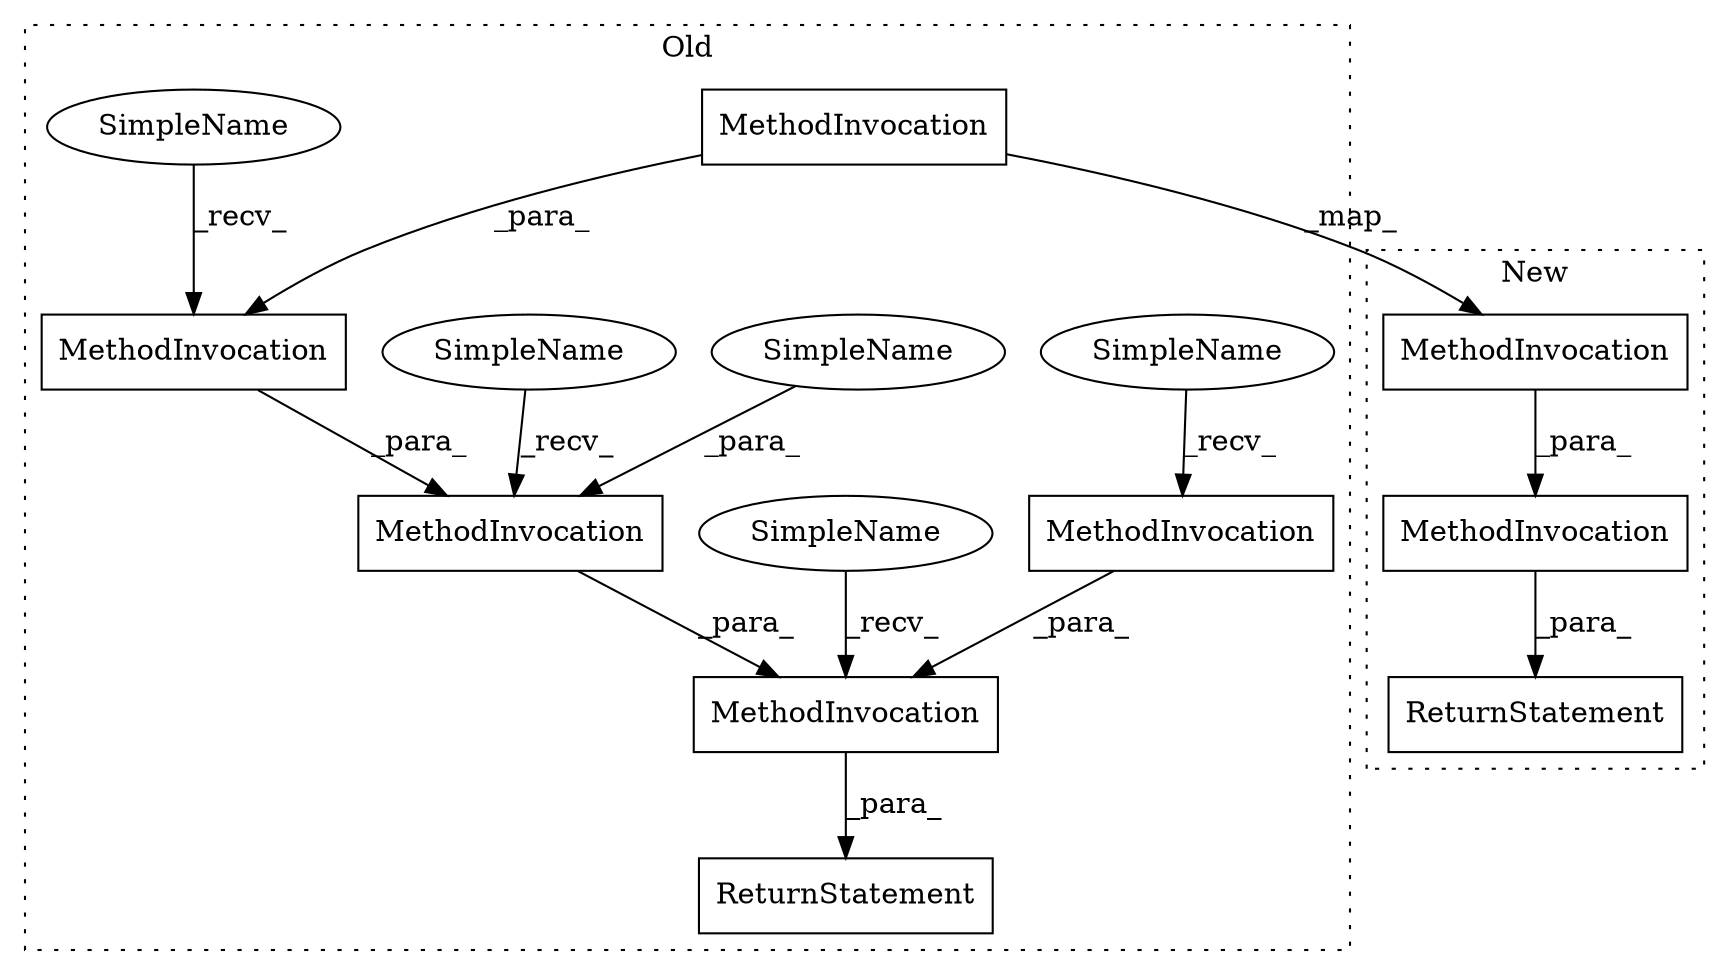 digraph G {
subgraph cluster0 {
1 [label="MethodInvocation" a="32" s="96193,96222" l="4,1" shape="box"];
3 [label="MethodInvocation" a="32" s="96131,96249" l="4,1" shape="box"];
4 [label="MethodInvocation" a="32" s="96095" l="10" shape="box"];
5 [label="MethodInvocation" a="32" s="96157,96248" l="25,1" shape="box"];
7 [label="MethodInvocation" a="32" s="96062,96250" l="22,1" shape="box"];
8 [label="ReturnStatement" a="41" s="96045" l="7" shape="box"];
10 [label="SimpleName" a="42" s="96135" l="9" shape="ellipse"];
11 [label="SimpleName" a="42" s="96084" l="10" shape="ellipse"];
12 [label="SimpleName" a="42" s="96146" l="10" shape="ellipse"];
13 [label="SimpleName" a="42" s="96052" l="9" shape="ellipse"];
14 [label="SimpleName" a="42" s="96107" l="10" shape="ellipse"];
label = "Old";
style="dotted";
}
subgraph cluster1 {
2 [label="MethodInvocation" a="32" s="96157,96186" l="4,1" shape="box"];
6 [label="MethodInvocation" a="32" s="96137,96187" l="9,1" shape="box"];
9 [label="ReturnStatement" a="41" s="96130" l="7" shape="box"];
label = "New";
style="dotted";
}
1 -> 2 [label="_map_"];
1 -> 5 [label="_para_"];
2 -> 6 [label="_para_"];
3 -> 7 [label="_para_"];
4 -> 7 [label="_para_"];
5 -> 3 [label="_para_"];
6 -> 9 [label="_para_"];
7 -> 8 [label="_para_"];
10 -> 3 [label="_para_"];
11 -> 4 [label="_recv_"];
12 -> 5 [label="_recv_"];
13 -> 7 [label="_recv_"];
14 -> 3 [label="_recv_"];
}